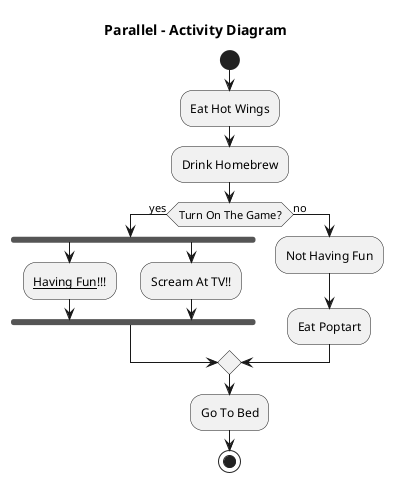 @startuml

title Parallel - Activity Diagram


start

:Eat Hot Wings;

:Drink Homebrew;

if (Turn On The Game?) then (yes)
  fork
    :__Having Fun__!!!;
  fork again
    :Scream At TV!!;
  end fork
else (no)
  :Not Having Fun;
  :Eat Poptart;
endif

:Go To Bed;

stop

@enduml